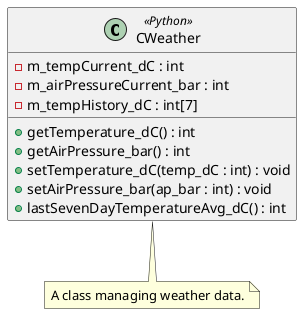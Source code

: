 'PUMLAMR
@startuml
'!include ./../../../pumla_macros.puml

!if ($PUMVarShowBody)
    class "CWeather" as CWeather <<Python>>  {

        ' private functions and members
        ' are considered internal
        !if ($PUMVarShowBodyInternals)
            -m_tempCurrent_dC : int
            -m_airPressureCurrent_bar : int
            -m_tempHistory_dC : int[7]
        !endif
        ' public methods are not internal
        +getTemperature_dC() : int
        +getAirPressure_bar() : int
        +setTemperature_dC(temp_dC : int) : void
        +setAirPressure_bar(ap_bar : int) : void
        +lastSevenDayTemperatureAvg_dC() : int

    }
!endif

!if ($PUMVarShowDescr)
    note bottom of CWeather
        A class managing weather data.
    end note
!endif

@enduml